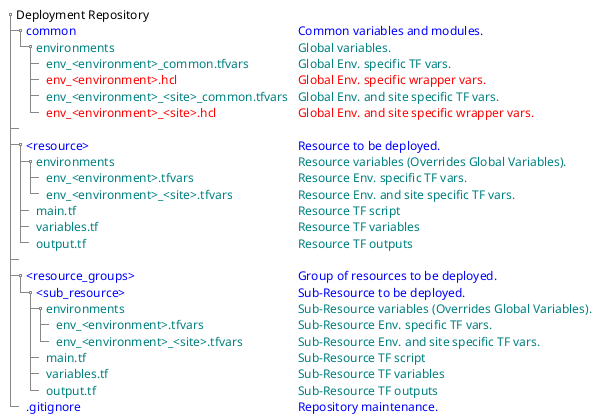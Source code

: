 @startuml
salt
{
{T
+ Deployment Repository
++ <color:blue>common                                    | <color:blue>Common variables and modules.
+++ <color:teal>environments                             | <color:teal>Global variables.
++++ <color:teal>env_<environment>_common.tfvars         | <color:teal>Global Env. specific TF vars.
++++ <color:red>env_<environment>.hcl                    | <color:red>Global Env. specific wrapper vars.
++++ <color:teal>env_<environment>_<site>_common.tfvars  | <color:teal>Global Env. and site specific TF vars.
++++ <color:red>env_<environment>_<site>.hcl             | <color:red>Global Env. and site specific wrapper vars.
++
++ <color:blue><resource>                                | <color:blue>Resource to be deployed.
+++ <color:teal>environments                             | <color:teal>Resource variables (Overrides Global Variables).
++++ <color:teal>env_<environment>.tfvars                | <color:teal>Resource Env. specific TF vars.
++++ <color:teal>env_<environment>_<site>.tfvars         | <color:teal>Resource Env. and site specific TF vars.
+++ <color:teal>main.tf                                  | <color:teal>Resource TF script
+++ <color:teal>variables.tf                             | <color:teal>Resource TF variables
+++ <color:teal>output.tf                                | <color:teal>Resource TF outputs
++
++ <color:blue><resource_groups>                         | <color:blue>Group of resources to be deployed.
+++ <color:blue><sub_resource>                           | <color:blue>Sub-Resource to be deployed.
++++ <color:teal>environments                            | <color:teal>Sub-Resource variables (Overrides Global Variables).
+++++ <color:teal>env_<environment>.tfvars               | <color:teal>Sub-Resource Env. specific TF vars.
+++++ <color:teal>env_<environment>_<site>.tfvars        | <color:teal>Sub-Resource Env. and site specific TF vars.
++++ <color:teal>main.tf                                 | <color:teal>Sub-Resource TF script
++++ <color:teal>variables.tf                            | <color:teal>Sub-Resource TF variables
++++ <color:teal>output.tf                               | <color:teal>Sub-Resource TF outputs
++ <color:blue>.gitignore                                | <color:blue>Repository maintenance.
}
}
@enduml
